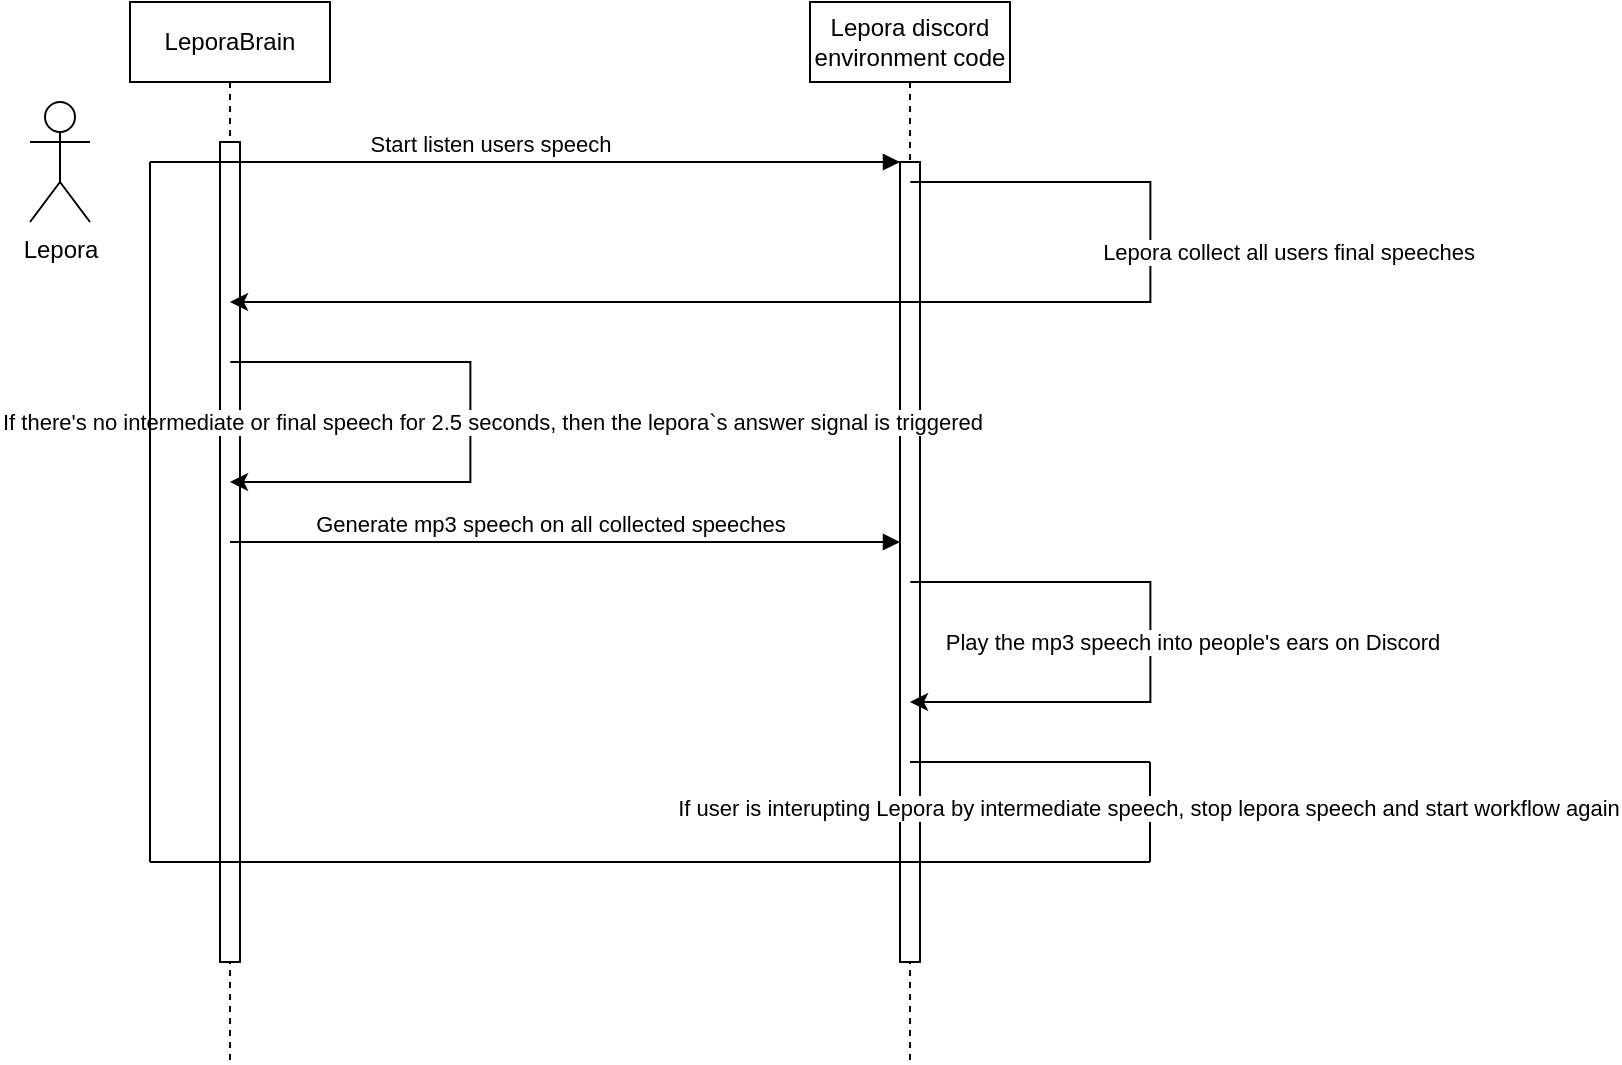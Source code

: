 <mxfile version="23.0.2" type="device">
  <diagram name="Page-1" id="2YBvvXClWsGukQMizWep">
    <mxGraphModel dx="989" dy="577" grid="1" gridSize="10" guides="1" tooltips="1" connect="1" arrows="1" fold="1" page="1" pageScale="1" pageWidth="850" pageHeight="1100" math="0" shadow="0">
      <root>
        <mxCell id="0" />
        <mxCell id="1" parent="0" />
        <mxCell id="aM9ryv3xv72pqoxQDRHE-1" value="LeporaBrain" style="shape=umlLifeline;perimeter=lifelinePerimeter;whiteSpace=wrap;html=1;container=0;dropTarget=0;collapsible=0;recursiveResize=0;outlineConnect=0;portConstraint=eastwest;newEdgeStyle={&quot;edgeStyle&quot;:&quot;elbowEdgeStyle&quot;,&quot;elbow&quot;:&quot;vertical&quot;,&quot;curved&quot;:0,&quot;rounded&quot;:0};" parent="1" vertex="1">
          <mxGeometry x="150" y="40" width="100" height="530" as="geometry" />
        </mxCell>
        <mxCell id="aM9ryv3xv72pqoxQDRHE-2" value="" style="html=1;points=[];perimeter=orthogonalPerimeter;outlineConnect=0;targetShapes=umlLifeline;portConstraint=eastwest;newEdgeStyle={&quot;edgeStyle&quot;:&quot;elbowEdgeStyle&quot;,&quot;elbow&quot;:&quot;vertical&quot;,&quot;curved&quot;:0,&quot;rounded&quot;:0};" parent="aM9ryv3xv72pqoxQDRHE-1" vertex="1">
          <mxGeometry x="45" y="70" width="10" height="410" as="geometry" />
        </mxCell>
        <mxCell id="aM9ryv3xv72pqoxQDRHE-5" value="Lepora discord environment code" style="shape=umlLifeline;perimeter=lifelinePerimeter;whiteSpace=wrap;html=1;container=0;dropTarget=0;collapsible=0;recursiveResize=0;outlineConnect=0;portConstraint=eastwest;newEdgeStyle={&quot;edgeStyle&quot;:&quot;elbowEdgeStyle&quot;,&quot;elbow&quot;:&quot;vertical&quot;,&quot;curved&quot;:0,&quot;rounded&quot;:0};" parent="1" vertex="1">
          <mxGeometry x="490" y="40" width="100" height="530" as="geometry" />
        </mxCell>
        <mxCell id="aM9ryv3xv72pqoxQDRHE-6" value="" style="html=1;points=[];perimeter=orthogonalPerimeter;outlineConnect=0;targetShapes=umlLifeline;portConstraint=eastwest;newEdgeStyle={&quot;edgeStyle&quot;:&quot;elbowEdgeStyle&quot;,&quot;elbow&quot;:&quot;vertical&quot;,&quot;curved&quot;:0,&quot;rounded&quot;:0};" parent="aM9ryv3xv72pqoxQDRHE-5" vertex="1">
          <mxGeometry x="45" y="80" width="10" height="400" as="geometry" />
        </mxCell>
        <mxCell id="aM9ryv3xv72pqoxQDRHE-7" value="Start listen users speech" style="html=1;verticalAlign=bottom;endArrow=block;edgeStyle=elbowEdgeStyle;elbow=vertical;curved=0;rounded=0;" parent="1" source="aM9ryv3xv72pqoxQDRHE-2" target="aM9ryv3xv72pqoxQDRHE-6" edge="1">
          <mxGeometry relative="1" as="geometry">
            <mxPoint x="195" y="130" as="sourcePoint" />
            <Array as="points">
              <mxPoint x="160" y="120" />
            </Array>
            <mxPoint as="offset" />
          </mxGeometry>
        </mxCell>
        <mxCell id="R3O8fQMD70V1_RmRyg7c-1" value="Lepora" style="shape=umlActor;verticalLabelPosition=bottom;verticalAlign=top;html=1;outlineConnect=0;" vertex="1" parent="1">
          <mxGeometry x="100" y="90" width="30" height="60" as="geometry" />
        </mxCell>
        <mxCell id="R3O8fQMD70V1_RmRyg7c-3" value="" style="endArrow=classic;html=1;rounded=0;" edge="1" parent="1" target="aM9ryv3xv72pqoxQDRHE-1">
          <mxGeometry width="50" height="50" relative="1" as="geometry">
            <mxPoint x="540.19" y="130" as="sourcePoint" />
            <mxPoint x="540.0" y="190.0" as="targetPoint" />
            <Array as="points">
              <mxPoint x="660.19" y="130" />
              <mxPoint x="660.19" y="190" />
              <mxPoint x="600.19" y="190" />
            </Array>
          </mxGeometry>
        </mxCell>
        <mxCell id="R3O8fQMD70V1_RmRyg7c-4" value="Lepora collect all users final speeches" style="edgeLabel;html=1;align=center;verticalAlign=middle;resizable=0;points=[];" vertex="1" connectable="0" parent="R3O8fQMD70V1_RmRyg7c-3">
          <mxGeometry x="-0.605" y="-2" relative="1" as="geometry">
            <mxPoint x="71" y="28" as="offset" />
          </mxGeometry>
        </mxCell>
        <mxCell id="R3O8fQMD70V1_RmRyg7c-5" value="" style="endArrow=classic;html=1;rounded=0;" edge="1" parent="1" target="aM9ryv3xv72pqoxQDRHE-1">
          <mxGeometry width="50" height="50" relative="1" as="geometry">
            <mxPoint x="200.19" y="220" as="sourcePoint" />
            <mxPoint x="-140" y="280" as="targetPoint" />
            <Array as="points">
              <mxPoint x="320.19" y="220" />
              <mxPoint x="320.19" y="280" />
              <mxPoint x="260.19" y="280" />
            </Array>
          </mxGeometry>
        </mxCell>
        <mxCell id="R3O8fQMD70V1_RmRyg7c-6" value="If there&#39;s no intermediate or final speech&amp;nbsp;for 2.5 seconds, then the lepora`s answer signal is triggered" style="edgeLabel;html=1;align=center;verticalAlign=middle;resizable=0;points=[];" vertex="1" connectable="0" parent="R3O8fQMD70V1_RmRyg7c-5">
          <mxGeometry x="-0.605" y="-2" relative="1" as="geometry">
            <mxPoint x="71" y="28" as="offset" />
          </mxGeometry>
        </mxCell>
        <mxCell id="R3O8fQMD70V1_RmRyg7c-7" value="Generate mp3 speech on all collected speeches" style="html=1;verticalAlign=bottom;endArrow=block;edgeStyle=elbowEdgeStyle;elbow=vertical;curved=0;rounded=0;" edge="1" parent="1" target="aM9ryv3xv72pqoxQDRHE-6">
          <mxGeometry relative="1" as="geometry">
            <mxPoint x="215" y="310" as="sourcePoint" />
            <Array as="points">
              <mxPoint x="200" y="310" />
            </Array>
            <mxPoint x="520" y="310" as="targetPoint" />
            <mxPoint as="offset" />
          </mxGeometry>
        </mxCell>
        <mxCell id="R3O8fQMD70V1_RmRyg7c-8" value="" style="endArrow=classic;html=1;rounded=0;" edge="1" parent="1">
          <mxGeometry width="50" height="50" relative="1" as="geometry">
            <mxPoint x="540.19" y="330" as="sourcePoint" />
            <mxPoint x="540" y="390" as="targetPoint" />
            <Array as="points">
              <mxPoint x="660.19" y="330" />
              <mxPoint x="660.19" y="390" />
              <mxPoint x="600.19" y="390" />
            </Array>
          </mxGeometry>
        </mxCell>
        <mxCell id="R3O8fQMD70V1_RmRyg7c-9" value="Play the mp3 speech into people&#39;s ears on Discord" style="edgeLabel;html=1;align=center;verticalAlign=middle;resizable=0;points=[];" vertex="1" connectable="0" parent="R3O8fQMD70V1_RmRyg7c-8">
          <mxGeometry x="-0.605" y="-2" relative="1" as="geometry">
            <mxPoint x="81" y="28" as="offset" />
          </mxGeometry>
        </mxCell>
        <mxCell id="R3O8fQMD70V1_RmRyg7c-15" value="" style="endArrow=none;html=1;rounded=0;" edge="1" parent="1">
          <mxGeometry width="50" height="50" relative="1" as="geometry">
            <mxPoint x="160" y="470" as="sourcePoint" />
            <mxPoint x="160" y="120" as="targetPoint" />
          </mxGeometry>
        </mxCell>
        <mxCell id="R3O8fQMD70V1_RmRyg7c-16" value="" style="endArrow=none;html=1;rounded=0;" edge="1" parent="1">
          <mxGeometry width="50" height="50" relative="1" as="geometry">
            <mxPoint x="540" y="420" as="sourcePoint" />
            <mxPoint x="660" y="420" as="targetPoint" />
          </mxGeometry>
        </mxCell>
        <mxCell id="R3O8fQMD70V1_RmRyg7c-18" value="" style="endArrow=none;html=1;rounded=0;" edge="1" parent="1">
          <mxGeometry width="50" height="50" relative="1" as="geometry">
            <mxPoint x="660" y="470" as="sourcePoint" />
            <mxPoint x="160" y="470" as="targetPoint" />
          </mxGeometry>
        </mxCell>
        <mxCell id="R3O8fQMD70V1_RmRyg7c-19" value="" style="endArrow=none;html=1;rounded=0;" edge="1" parent="1">
          <mxGeometry width="50" height="50" relative="1" as="geometry">
            <mxPoint x="660" y="470" as="sourcePoint" />
            <mxPoint x="660" y="420" as="targetPoint" />
          </mxGeometry>
        </mxCell>
        <mxCell id="R3O8fQMD70V1_RmRyg7c-20" value="If user is interupting Lepora by intermediate speech, stop lepora speech and start workflow again" style="edgeLabel;html=1;align=center;verticalAlign=middle;resizable=0;points=[];" vertex="1" connectable="0" parent="R3O8fQMD70V1_RmRyg7c-19">
          <mxGeometry x="0.107" y="1" relative="1" as="geometry">
            <mxPoint as="offset" />
          </mxGeometry>
        </mxCell>
      </root>
    </mxGraphModel>
  </diagram>
</mxfile>
